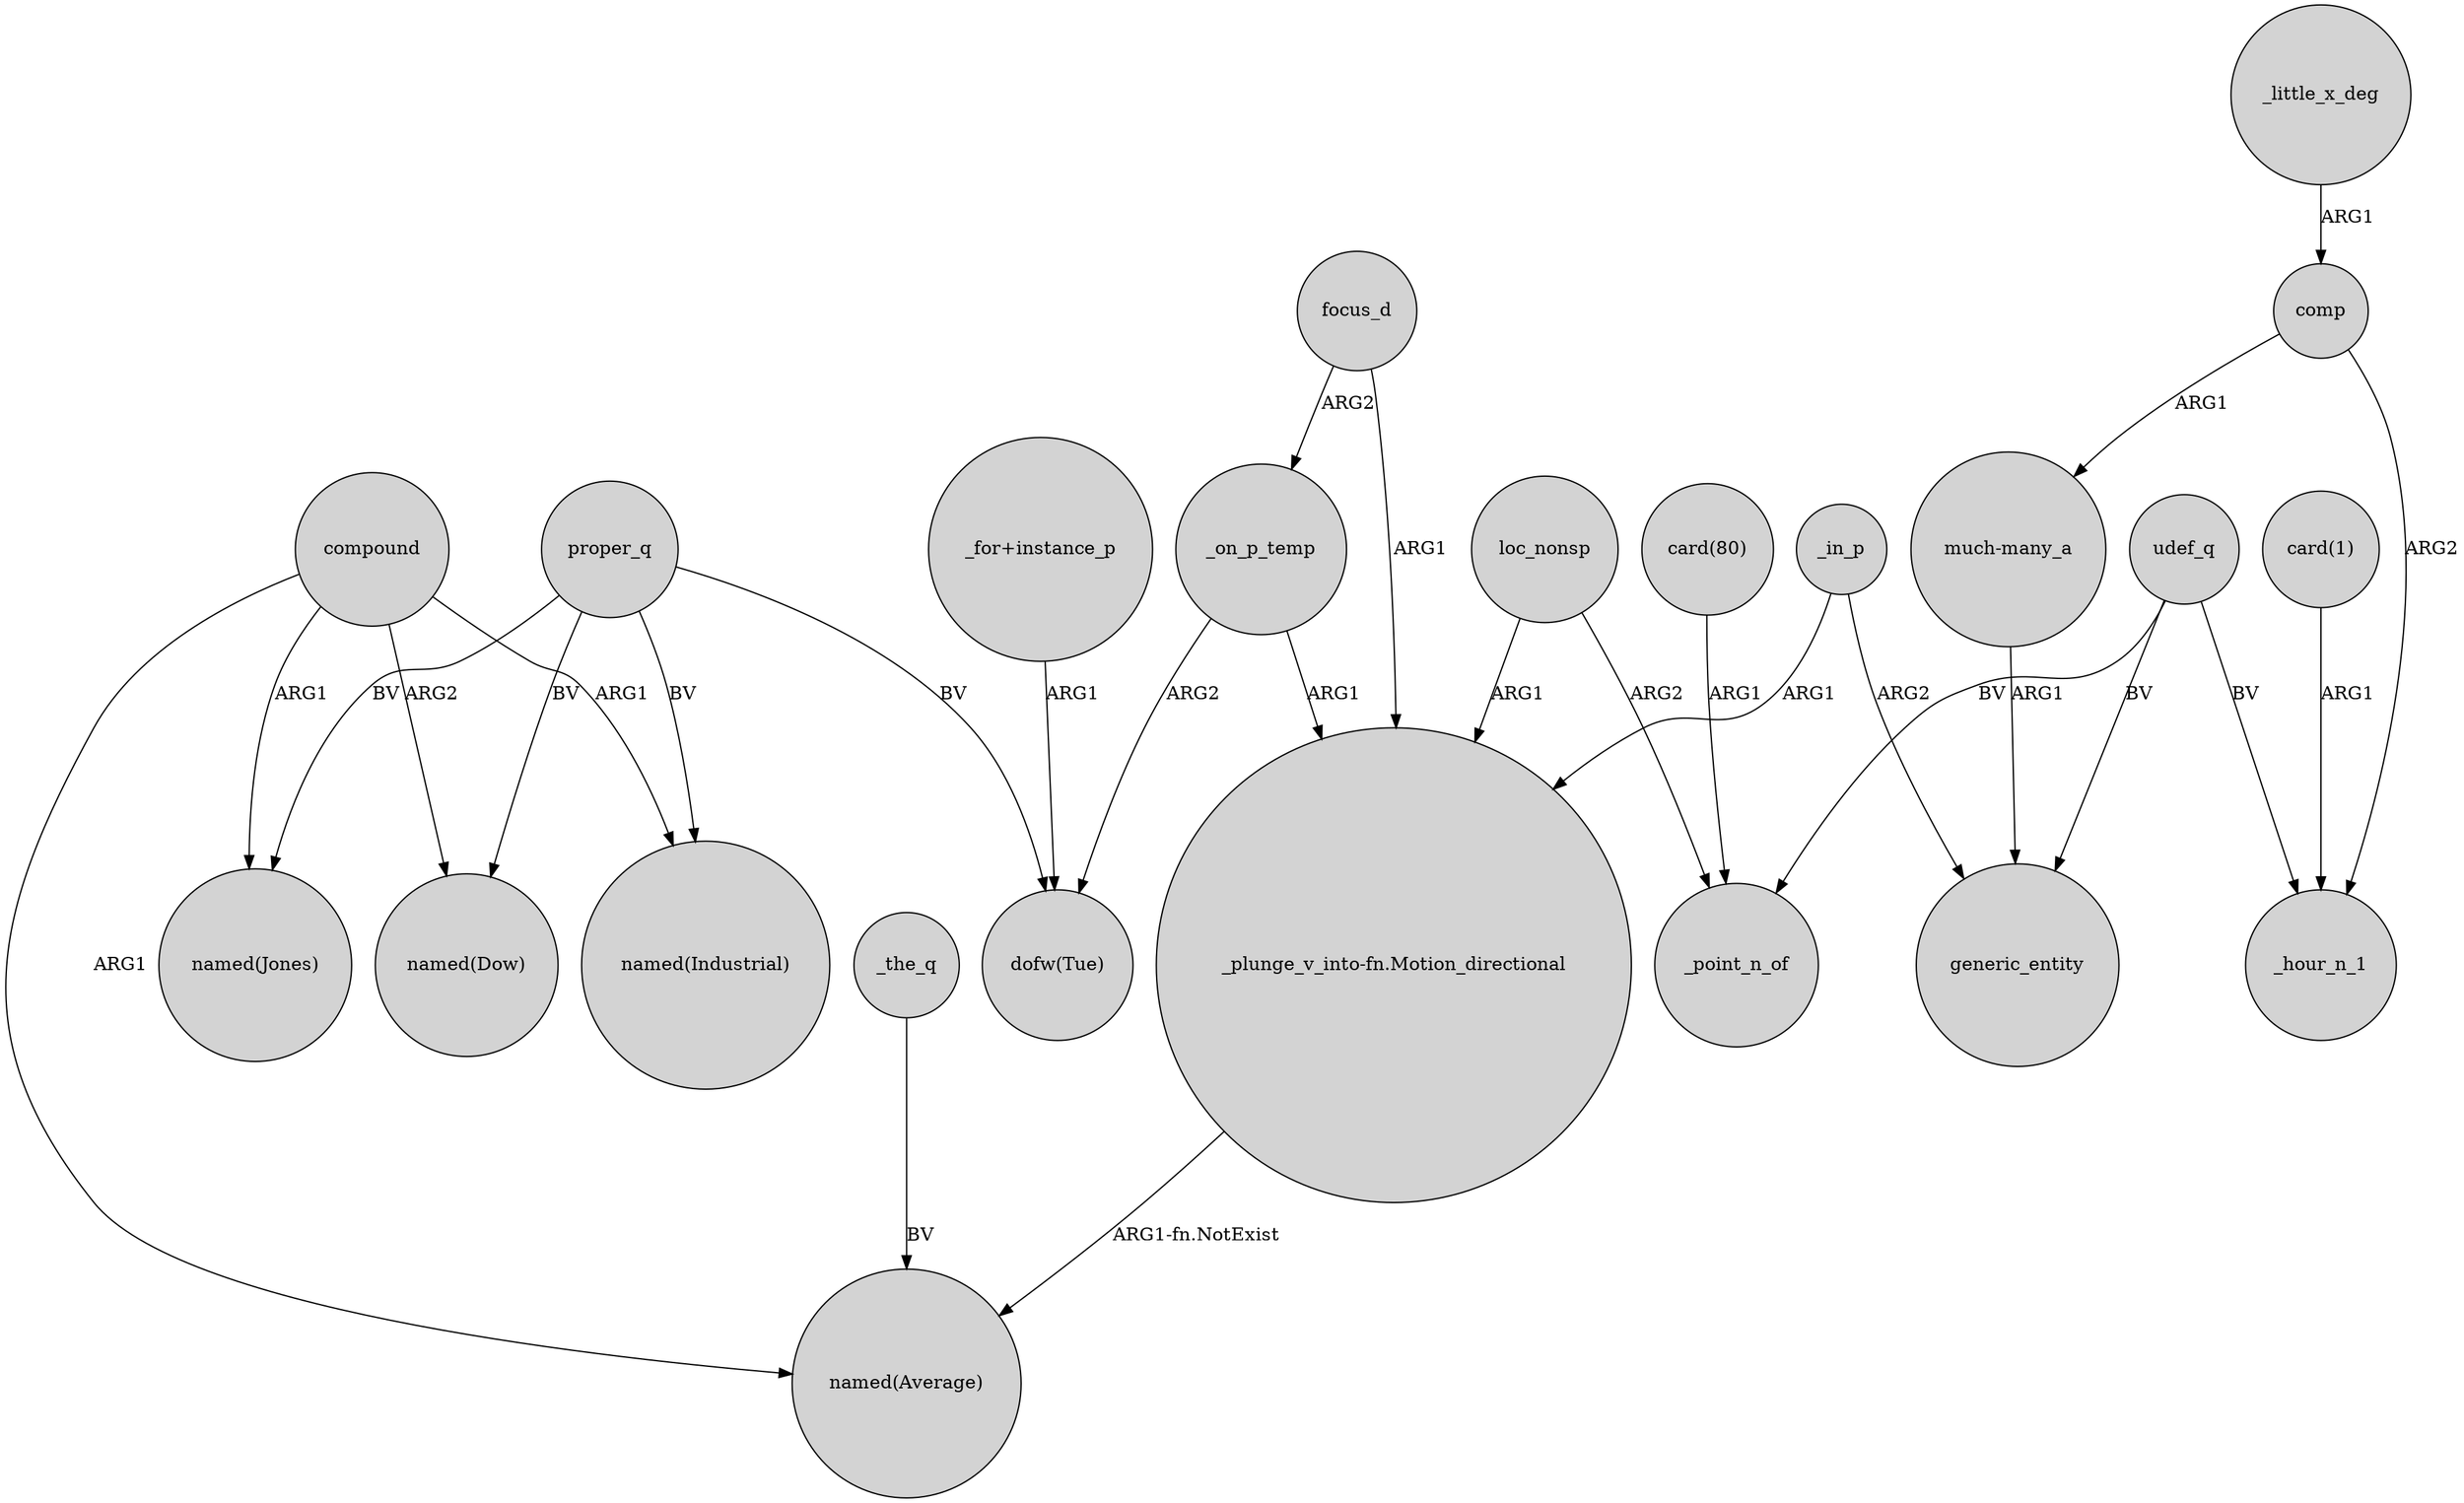 digraph {
	node [shape=circle style=filled]
	compound -> "named(Industrial)" [label=ARG1]
	"_for+instance_p" -> "dofw(Tue)" [label=ARG1]
	loc_nonsp -> "_plunge_v_into-fn.Motion_directional" [label=ARG1]
	_little_x_deg -> comp [label=ARG1]
	loc_nonsp -> _point_n_of [label=ARG2]
	udef_q -> generic_entity [label=BV]
	compound -> "named(Dow)" [label=ARG2]
	_in_p -> "_plunge_v_into-fn.Motion_directional" [label=ARG1]
	"much-many_a" -> generic_entity [label=ARG1]
	"_plunge_v_into-fn.Motion_directional" -> "named(Average)" [label="ARG1-fn.NotExist"]
	udef_q -> _hour_n_1 [label=BV]
	proper_q -> "named(Dow)" [label=BV]
	"card(80)" -> _point_n_of [label=ARG1]
	proper_q -> "dofw(Tue)" [label=BV]
	compound -> "named(Average)" [label=ARG1]
	focus_d -> _on_p_temp [label=ARG2]
	_on_p_temp -> "dofw(Tue)" [label=ARG2]
	"card(1)" -> _hour_n_1 [label=ARG1]
	proper_q -> "named(Industrial)" [label=BV]
	proper_q -> "named(Jones)" [label=BV]
	_on_p_temp -> "_plunge_v_into-fn.Motion_directional" [label=ARG1]
	focus_d -> "_plunge_v_into-fn.Motion_directional" [label=ARG1]
	comp -> "much-many_a" [label=ARG1]
	comp -> _hour_n_1 [label=ARG2]
	_in_p -> generic_entity [label=ARG2]
	compound -> "named(Jones)" [label=ARG1]
	_the_q -> "named(Average)" [label=BV]
	udef_q -> _point_n_of [label=BV]
}
